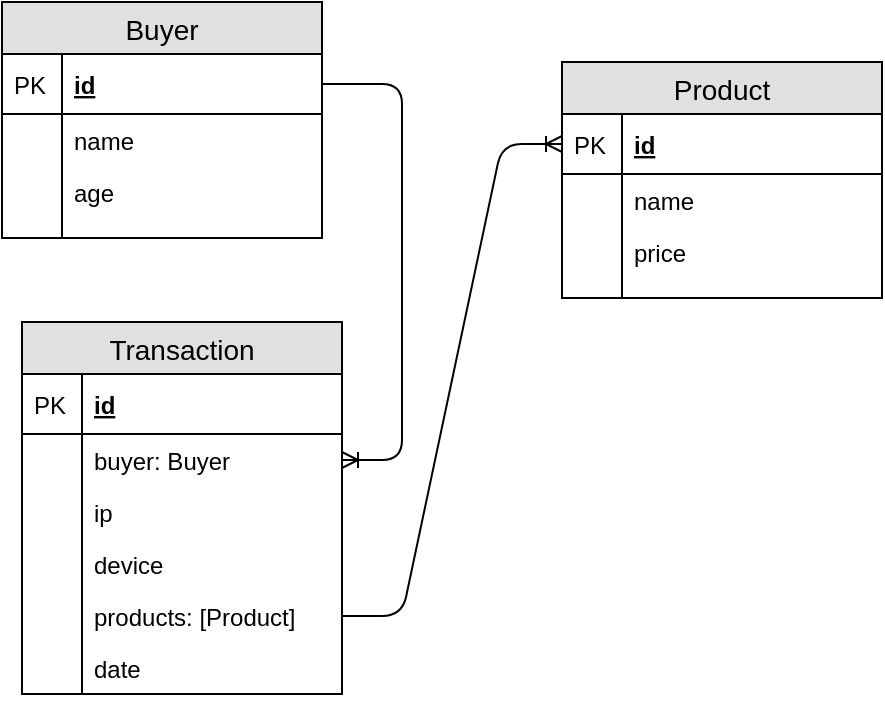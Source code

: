 <mxfile version="12.3.2" type="device" pages="1"><diagram id="-oiuImC_S4gmVIxQpxeD" name="Page-1"><mxGraphModel dx="1342" dy="642" grid="1" gridSize="10" guides="1" tooltips="1" connect="1" arrows="1" fold="1" page="1" pageScale="1" pageWidth="1700" pageHeight="1100" math="0" shadow="0"><root><mxCell id="0"/><mxCell id="1" parent="0"/><mxCell id="oyky3U262BpgQCPnZZcG-1" value="Buyer" style="swimlane;fontStyle=0;childLayout=stackLayout;horizontal=1;startSize=26;fillColor=#e0e0e0;horizontalStack=0;resizeParent=1;resizeParentMax=0;resizeLast=0;collapsible=1;marginBottom=0;swimlaneFillColor=#ffffff;align=center;fontSize=14;" vertex="1" parent="1"><mxGeometry x="440" y="120" width="160" height="118" as="geometry"/></mxCell><mxCell id="oyky3U262BpgQCPnZZcG-2" value="id" style="shape=partialRectangle;top=0;left=0;right=0;bottom=1;align=left;verticalAlign=middle;fillColor=none;spacingLeft=34;spacingRight=4;overflow=hidden;rotatable=0;points=[[0,0.5],[1,0.5]];portConstraint=eastwest;dropTarget=0;fontStyle=5;fontSize=12;" vertex="1" parent="oyky3U262BpgQCPnZZcG-1"><mxGeometry y="26" width="160" height="30" as="geometry"/></mxCell><mxCell id="oyky3U262BpgQCPnZZcG-3" value="PK" style="shape=partialRectangle;top=0;left=0;bottom=0;fillColor=none;align=left;verticalAlign=middle;spacingLeft=4;spacingRight=4;overflow=hidden;rotatable=0;points=[];portConstraint=eastwest;part=1;fontSize=12;" vertex="1" connectable="0" parent="oyky3U262BpgQCPnZZcG-2"><mxGeometry width="30" height="30" as="geometry"/></mxCell><mxCell id="oyky3U262BpgQCPnZZcG-4" value="name" style="shape=partialRectangle;top=0;left=0;right=0;bottom=0;align=left;verticalAlign=top;fillColor=none;spacingLeft=34;spacingRight=4;overflow=hidden;rotatable=0;points=[[0,0.5],[1,0.5]];portConstraint=eastwest;dropTarget=0;fontSize=12;" vertex="1" parent="oyky3U262BpgQCPnZZcG-1"><mxGeometry y="56" width="160" height="26" as="geometry"/></mxCell><mxCell id="oyky3U262BpgQCPnZZcG-5" value="" style="shape=partialRectangle;top=0;left=0;bottom=0;fillColor=none;align=left;verticalAlign=top;spacingLeft=4;spacingRight=4;overflow=hidden;rotatable=0;points=[];portConstraint=eastwest;part=1;fontSize=12;" vertex="1" connectable="0" parent="oyky3U262BpgQCPnZZcG-4"><mxGeometry width="30" height="26" as="geometry"/></mxCell><mxCell id="oyky3U262BpgQCPnZZcG-6" value="age" style="shape=partialRectangle;top=0;left=0;right=0;bottom=0;align=left;verticalAlign=top;fillColor=none;spacingLeft=34;spacingRight=4;overflow=hidden;rotatable=0;points=[[0,0.5],[1,0.5]];portConstraint=eastwest;dropTarget=0;fontSize=12;" vertex="1" parent="oyky3U262BpgQCPnZZcG-1"><mxGeometry y="82" width="160" height="26" as="geometry"/></mxCell><mxCell id="oyky3U262BpgQCPnZZcG-7" value="" style="shape=partialRectangle;top=0;left=0;bottom=0;fillColor=none;align=left;verticalAlign=top;spacingLeft=4;spacingRight=4;overflow=hidden;rotatable=0;points=[];portConstraint=eastwest;part=1;fontSize=12;" vertex="1" connectable="0" parent="oyky3U262BpgQCPnZZcG-6"><mxGeometry width="30" height="26" as="geometry"/></mxCell><mxCell id="oyky3U262BpgQCPnZZcG-10" value="" style="shape=partialRectangle;top=0;left=0;right=0;bottom=0;align=left;verticalAlign=top;fillColor=none;spacingLeft=34;spacingRight=4;overflow=hidden;rotatable=0;points=[[0,0.5],[1,0.5]];portConstraint=eastwest;dropTarget=0;fontSize=12;" vertex="1" parent="oyky3U262BpgQCPnZZcG-1"><mxGeometry y="108" width="160" height="10" as="geometry"/></mxCell><mxCell id="oyky3U262BpgQCPnZZcG-11" value="" style="shape=partialRectangle;top=0;left=0;bottom=0;fillColor=none;align=left;verticalAlign=top;spacingLeft=4;spacingRight=4;overflow=hidden;rotatable=0;points=[];portConstraint=eastwest;part=1;fontSize=12;" vertex="1" connectable="0" parent="oyky3U262BpgQCPnZZcG-10"><mxGeometry width="30" height="10" as="geometry"/></mxCell><mxCell id="oyky3U262BpgQCPnZZcG-12" value="Product" style="swimlane;fontStyle=0;childLayout=stackLayout;horizontal=1;startSize=26;fillColor=#e0e0e0;horizontalStack=0;resizeParent=1;resizeParentMax=0;resizeLast=0;collapsible=1;marginBottom=0;swimlaneFillColor=#ffffff;align=center;fontSize=14;" vertex="1" parent="1"><mxGeometry x="720" y="150" width="160" height="118" as="geometry"/></mxCell><mxCell id="oyky3U262BpgQCPnZZcG-13" value="id" style="shape=partialRectangle;top=0;left=0;right=0;bottom=1;align=left;verticalAlign=middle;fillColor=none;spacingLeft=34;spacingRight=4;overflow=hidden;rotatable=0;points=[[0,0.5],[1,0.5]];portConstraint=eastwest;dropTarget=0;fontStyle=5;fontSize=12;" vertex="1" parent="oyky3U262BpgQCPnZZcG-12"><mxGeometry y="26" width="160" height="30" as="geometry"/></mxCell><mxCell id="oyky3U262BpgQCPnZZcG-14" value="PK" style="shape=partialRectangle;top=0;left=0;bottom=0;fillColor=none;align=left;verticalAlign=middle;spacingLeft=4;spacingRight=4;overflow=hidden;rotatable=0;points=[];portConstraint=eastwest;part=1;fontSize=12;" vertex="1" connectable="0" parent="oyky3U262BpgQCPnZZcG-13"><mxGeometry width="30" height="30" as="geometry"/></mxCell><mxCell id="oyky3U262BpgQCPnZZcG-15" value="name" style="shape=partialRectangle;top=0;left=0;right=0;bottom=0;align=left;verticalAlign=top;fillColor=none;spacingLeft=34;spacingRight=4;overflow=hidden;rotatable=0;points=[[0,0.5],[1,0.5]];portConstraint=eastwest;dropTarget=0;fontSize=12;" vertex="1" parent="oyky3U262BpgQCPnZZcG-12"><mxGeometry y="56" width="160" height="26" as="geometry"/></mxCell><mxCell id="oyky3U262BpgQCPnZZcG-16" value="" style="shape=partialRectangle;top=0;left=0;bottom=0;fillColor=none;align=left;verticalAlign=top;spacingLeft=4;spacingRight=4;overflow=hidden;rotatable=0;points=[];portConstraint=eastwest;part=1;fontSize=12;" vertex="1" connectable="0" parent="oyky3U262BpgQCPnZZcG-15"><mxGeometry width="30" height="26" as="geometry"/></mxCell><mxCell id="oyky3U262BpgQCPnZZcG-17" value="price" style="shape=partialRectangle;top=0;left=0;right=0;bottom=0;align=left;verticalAlign=top;fillColor=none;spacingLeft=34;spacingRight=4;overflow=hidden;rotatable=0;points=[[0,0.5],[1,0.5]];portConstraint=eastwest;dropTarget=0;fontSize=12;" vertex="1" parent="oyky3U262BpgQCPnZZcG-12"><mxGeometry y="82" width="160" height="26" as="geometry"/></mxCell><mxCell id="oyky3U262BpgQCPnZZcG-18" value="" style="shape=partialRectangle;top=0;left=0;bottom=0;fillColor=none;align=left;verticalAlign=top;spacingLeft=4;spacingRight=4;overflow=hidden;rotatable=0;points=[];portConstraint=eastwest;part=1;fontSize=12;" vertex="1" connectable="0" parent="oyky3U262BpgQCPnZZcG-17"><mxGeometry width="30" height="26" as="geometry"/></mxCell><mxCell id="oyky3U262BpgQCPnZZcG-21" value="" style="shape=partialRectangle;top=0;left=0;right=0;bottom=0;align=left;verticalAlign=top;fillColor=none;spacingLeft=34;spacingRight=4;overflow=hidden;rotatable=0;points=[[0,0.5],[1,0.5]];portConstraint=eastwest;dropTarget=0;fontSize=12;" vertex="1" parent="oyky3U262BpgQCPnZZcG-12"><mxGeometry y="108" width="160" height="10" as="geometry"/></mxCell><mxCell id="oyky3U262BpgQCPnZZcG-22" value="" style="shape=partialRectangle;top=0;left=0;bottom=0;fillColor=none;align=left;verticalAlign=top;spacingLeft=4;spacingRight=4;overflow=hidden;rotatable=0;points=[];portConstraint=eastwest;part=1;fontSize=12;" vertex="1" connectable="0" parent="oyky3U262BpgQCPnZZcG-21"><mxGeometry width="30" height="10" as="geometry"/></mxCell><mxCell id="oyky3U262BpgQCPnZZcG-23" value="Transaction" style="swimlane;fontStyle=0;childLayout=stackLayout;horizontal=1;startSize=26;fillColor=#e0e0e0;horizontalStack=0;resizeParent=1;resizeParentMax=0;resizeLast=0;collapsible=1;marginBottom=0;swimlaneFillColor=#ffffff;align=center;fontSize=14;" vertex="1" parent="1"><mxGeometry x="450" y="280" width="160" height="186" as="geometry"/></mxCell><mxCell id="oyky3U262BpgQCPnZZcG-24" value="id" style="shape=partialRectangle;top=0;left=0;right=0;bottom=1;align=left;verticalAlign=middle;fillColor=none;spacingLeft=34;spacingRight=4;overflow=hidden;rotatable=0;points=[[0,0.5],[1,0.5]];portConstraint=eastwest;dropTarget=0;fontStyle=5;fontSize=12;" vertex="1" parent="oyky3U262BpgQCPnZZcG-23"><mxGeometry y="26" width="160" height="30" as="geometry"/></mxCell><mxCell id="oyky3U262BpgQCPnZZcG-25" value="PK" style="shape=partialRectangle;top=0;left=0;bottom=0;fillColor=none;align=left;verticalAlign=middle;spacingLeft=4;spacingRight=4;overflow=hidden;rotatable=0;points=[];portConstraint=eastwest;part=1;fontSize=12;" vertex="1" connectable="0" parent="oyky3U262BpgQCPnZZcG-24"><mxGeometry width="30" height="30" as="geometry"/></mxCell><mxCell id="oyky3U262BpgQCPnZZcG-26" value="buyer: Buyer" style="shape=partialRectangle;top=0;left=0;right=0;bottom=0;align=left;verticalAlign=top;fillColor=none;spacingLeft=34;spacingRight=4;overflow=hidden;rotatable=0;points=[[0,0.5],[1,0.5]];portConstraint=eastwest;dropTarget=0;fontSize=12;" vertex="1" parent="oyky3U262BpgQCPnZZcG-23"><mxGeometry y="56" width="160" height="26" as="geometry"/></mxCell><mxCell id="oyky3U262BpgQCPnZZcG-27" value="" style="shape=partialRectangle;top=0;left=0;bottom=0;fillColor=none;align=left;verticalAlign=top;spacingLeft=4;spacingRight=4;overflow=hidden;rotatable=0;points=[];portConstraint=eastwest;part=1;fontSize=12;" vertex="1" connectable="0" parent="oyky3U262BpgQCPnZZcG-26"><mxGeometry width="30" height="26" as="geometry"/></mxCell><mxCell id="oyky3U262BpgQCPnZZcG-28" value="ip" style="shape=partialRectangle;top=0;left=0;right=0;bottom=0;align=left;verticalAlign=top;fillColor=none;spacingLeft=34;spacingRight=4;overflow=hidden;rotatable=0;points=[[0,0.5],[1,0.5]];portConstraint=eastwest;dropTarget=0;fontSize=12;" vertex="1" parent="oyky3U262BpgQCPnZZcG-23"><mxGeometry y="82" width="160" height="26" as="geometry"/></mxCell><mxCell id="oyky3U262BpgQCPnZZcG-29" value="" style="shape=partialRectangle;top=0;left=0;bottom=0;fillColor=none;align=left;verticalAlign=top;spacingLeft=4;spacingRight=4;overflow=hidden;rotatable=0;points=[];portConstraint=eastwest;part=1;fontSize=12;" vertex="1" connectable="0" parent="oyky3U262BpgQCPnZZcG-28"><mxGeometry width="30" height="26" as="geometry"/></mxCell><mxCell id="oyky3U262BpgQCPnZZcG-34" value="device" style="shape=partialRectangle;top=0;left=0;right=0;bottom=0;align=left;verticalAlign=top;fillColor=none;spacingLeft=34;spacingRight=4;overflow=hidden;rotatable=0;points=[[0,0.5],[1,0.5]];portConstraint=eastwest;dropTarget=0;fontSize=12;" vertex="1" parent="oyky3U262BpgQCPnZZcG-23"><mxGeometry y="108" width="160" height="26" as="geometry"/></mxCell><mxCell id="oyky3U262BpgQCPnZZcG-35" value="" style="shape=partialRectangle;top=0;left=0;bottom=0;fillColor=none;align=left;verticalAlign=top;spacingLeft=4;spacingRight=4;overflow=hidden;rotatable=0;points=[];portConstraint=eastwest;part=1;fontSize=12;" vertex="1" connectable="0" parent="oyky3U262BpgQCPnZZcG-34"><mxGeometry width="30" height="26" as="geometry"/></mxCell><mxCell id="oyky3U262BpgQCPnZZcG-30" value="products: [Product]" style="shape=partialRectangle;top=0;left=0;right=0;bottom=0;align=left;verticalAlign=top;fillColor=none;spacingLeft=34;spacingRight=4;overflow=hidden;rotatable=0;points=[[0,0.5],[1,0.5]];portConstraint=eastwest;dropTarget=0;fontSize=12;" vertex="1" parent="oyky3U262BpgQCPnZZcG-23"><mxGeometry y="134" width="160" height="26" as="geometry"/></mxCell><mxCell id="oyky3U262BpgQCPnZZcG-31" value="" style="shape=partialRectangle;top=0;left=0;bottom=0;fillColor=none;align=left;verticalAlign=top;spacingLeft=4;spacingRight=4;overflow=hidden;rotatable=0;points=[];portConstraint=eastwest;part=1;fontSize=12;" vertex="1" connectable="0" parent="oyky3U262BpgQCPnZZcG-30"><mxGeometry width="30" height="26" as="geometry"/></mxCell><mxCell id="oyky3U262BpgQCPnZZcG-39" value="date" style="shape=partialRectangle;top=0;left=0;right=0;bottom=0;align=left;verticalAlign=top;fillColor=none;spacingLeft=34;spacingRight=4;overflow=hidden;rotatable=0;points=[[0,0.5],[1,0.5]];portConstraint=eastwest;dropTarget=0;fontSize=12;" vertex="1" parent="oyky3U262BpgQCPnZZcG-23"><mxGeometry y="160" width="160" height="26" as="geometry"/></mxCell><mxCell id="oyky3U262BpgQCPnZZcG-40" value="" style="shape=partialRectangle;top=0;left=0;bottom=0;fillColor=none;align=left;verticalAlign=top;spacingLeft=4;spacingRight=4;overflow=hidden;rotatable=0;points=[];portConstraint=eastwest;part=1;fontSize=12;" vertex="1" connectable="0" parent="oyky3U262BpgQCPnZZcG-39"><mxGeometry width="30" height="26" as="geometry"/></mxCell><mxCell id="oyky3U262BpgQCPnZZcG-37" value="" style="edgeStyle=entityRelationEdgeStyle;fontSize=12;html=1;endArrow=ERoneToMany;" edge="1" parent="1" source="oyky3U262BpgQCPnZZcG-2" target="oyky3U262BpgQCPnZZcG-26"><mxGeometry width="100" height="100" relative="1" as="geometry"><mxPoint x="210" y="370" as="sourcePoint"/><mxPoint x="310" y="270" as="targetPoint"/></mxGeometry></mxCell><mxCell id="oyky3U262BpgQCPnZZcG-38" value="" style="edgeStyle=entityRelationEdgeStyle;fontSize=12;html=1;endArrow=ERoneToMany;" edge="1" parent="1" source="oyky3U262BpgQCPnZZcG-30" target="oyky3U262BpgQCPnZZcG-13"><mxGeometry width="100" height="100" relative="1" as="geometry"><mxPoint x="730" y="450" as="sourcePoint"/><mxPoint x="830" y="350" as="targetPoint"/></mxGeometry></mxCell></root></mxGraphModel></diagram></mxfile>